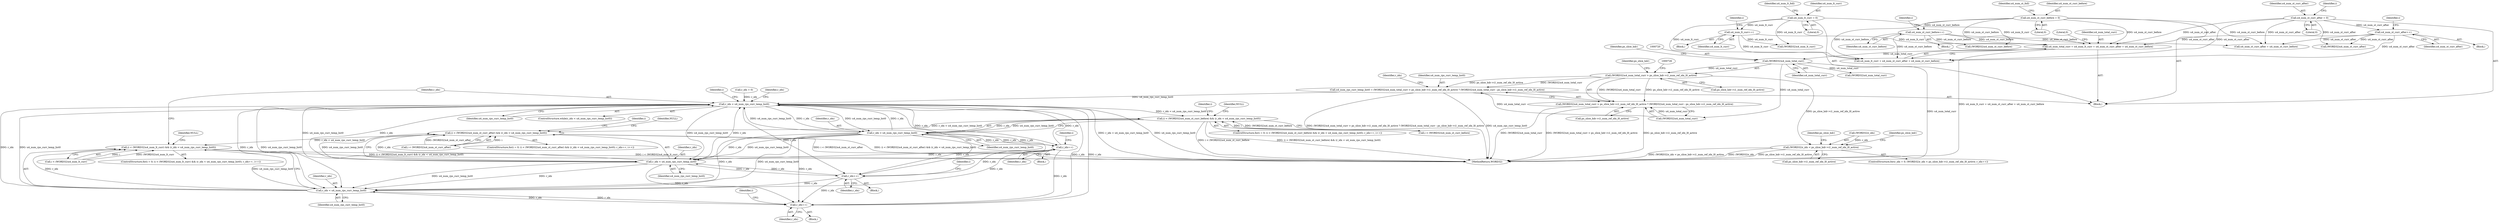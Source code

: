 digraph "0_Android_913d9e8d93d6b81bb8eac3fc2c1426651f5b259d_0@pointer" {
"1000718" [label="(Call,(WORD32)u4_num_total_curr > ps_slice_hdr->i1_num_ref_idx_l0_active)"];
"1000719" [label="(Call,(WORD32)u4_num_total_curr)"];
"1000447" [label="(Call,u4_num_total_curr = u4_num_lt_curr + u4_num_st_curr_after + u4_num_st_curr_before)"];
"1000427" [label="(Call,u4_num_lt_curr++)"];
"1000355" [label="(Call,u4_num_lt_curr = 0)"];
"1000311" [label="(Call,u4_num_st_curr_after = 0)"];
"1000340" [label="(Call,u4_num_st_curr_after++)"];
"1000266" [label="(Call,u4_num_st_curr_before = 0)"];
"1000296" [label="(Call,u4_num_st_curr_before++)"];
"1000715" [label="(Call,u4_num_rps_curr_temp_list0 = (WORD32)u4_num_total_curr > ps_slice_hdr->i1_num_ref_idx_l0_active ? (WORD32)u4_num_total_curr : ps_slice_hdr->i1_num_ref_idx_l0_active)"];
"1000748" [label="(Call,r_idx < u4_num_rps_curr_temp_list0)"];
"1000756" [label="(Call,(i < (WORD32)u4_num_st_curr_before) && (r_idx < u4_num_rps_curr_temp_list0))"];
"1000798" [label="(Call,(i < (WORD32)u4_num_st_curr_after) && (r_idx < u4_num_rps_curr_temp_list0))"];
"1000840" [label="(Call,(i < (WORD32)u4_num_lt_curr) && (r_idx < u4_num_rps_curr_temp_list0))"];
"1000762" [label="(Call,r_idx < u4_num_rps_curr_temp_list0)"];
"1000766" [label="(Call,r_idx++)"];
"1000804" [label="(Call,r_idx < u4_num_rps_curr_temp_list0)"];
"1000808" [label="(Call,r_idx++)"];
"1000846" [label="(Call,r_idx < u4_num_rps_curr_temp_list0)"];
"1000850" [label="(Call,r_idx++)"];
"1000717" [label="(Call,(WORD32)u4_num_total_curr > ps_slice_hdr->i1_num_ref_idx_l0_active ? (WORD32)u4_num_total_curr : ps_slice_hdr->i1_num_ref_idx_l0_active)"];
"1000882" [label="(Call,(WORD32)r_idx < ps_slice_hdr->i1_num_ref_idx_l0_active)"];
"1000311" [label="(Call,u4_num_st_curr_after = 0)"];
"1000752" [label="(ControlStructure,for(i = 0; (i < (WORD32)u4_num_st_curr_before) && (r_idx < u4_num_rps_curr_temp_list0); r_idx++, i++))"];
"1000330" [label="(Block,)"];
"1000764" [label="(Identifier,u4_num_rps_curr_temp_list0)"];
"1000756" [label="(Call,(i < (WORD32)u4_num_st_curr_before) && (r_idx < u4_num_rps_curr_temp_list0))"];
"1000769" [label="(Identifier,i)"];
"1000757" [label="(Call,i < (WORD32)u4_num_st_curr_before)"];
"1000428" [label="(Identifier,u4_num_lt_curr)"];
"1000456" [label="(Literal,0)"];
"1000848" [label="(Identifier,u4_num_rps_curr_temp_list0)"];
"1000112" [label="(Block,)"];
"1000882" [label="(Call,(WORD32)r_idx < ps_slice_hdr->i1_num_ref_idx_l0_active)"];
"1000341" [label="(Identifier,u4_num_st_curr_after)"];
"1000447" [label="(Call,u4_num_total_curr = u4_num_lt_curr + u4_num_st_curr_after + u4_num_st_curr_before)"];
"1000718" [label="(Call,(WORD32)u4_num_total_curr > ps_slice_hdr->i1_num_ref_idx_l0_active)"];
"1000719" [label="(Call,(WORD32)u4_num_total_curr)"];
"1000853" [label="(Identifier,i)"];
"1000715" [label="(Call,u4_num_rps_curr_temp_list0 = (WORD32)u4_num_total_curr > ps_slice_hdr->i1_num_ref_idx_l0_active ? (WORD32)u4_num_total_curr : ps_slice_hdr->i1_num_ref_idx_l0_active)"];
"1000806" [label="(Identifier,u4_num_rps_curr_temp_list0)"];
"1000286" [label="(Block,)"];
"1000804" [label="(Call,r_idx < u4_num_rps_curr_temp_list0)"];
"1000767" [label="(Identifier,r_idx)"];
"1000838" [label="(Identifier,i)"];
"1000773" [label="(Identifier,NULL)"];
"1000296" [label="(Call,u4_num_st_curr_before++)"];
"1000851" [label="(Identifier,r_idx)"];
"1000355" [label="(Call,u4_num_lt_curr = 0)"];
"1000750" [label="(Identifier,u4_num_rps_curr_temp_list0)"];
"1000754" [label="(Identifier,i)"];
"1000451" [label="(Call,u4_num_st_curr_after + u4_num_st_curr_before)"];
"1000840" [label="(Call,(i < (WORD32)u4_num_lt_curr) && (r_idx < u4_num_rps_curr_temp_list0))"];
"1000412" [label="(Block,)"];
"1000297" [label="(Identifier,u4_num_st_curr_before)"];
"1000312" [label="(Identifier,u4_num_st_curr_after)"];
"1000359" [label="(Identifier,u4_num_lt_foll)"];
"1000878" [label="(ControlStructure,for(r_idx = 0; (WORD32)r_idx < ps_slice_hdr->i1_num_ref_idx_l0_active; r_idx++))"];
"1000798" [label="(Call,(i < (WORD32)u4_num_st_curr_after) && (r_idx < u4_num_rps_curr_temp_list0))"];
"1000809" [label="(Identifier,r_idx)"];
"1000316" [label="(Identifier,i)"];
"1000427" [label="(Call,u4_num_lt_curr++)"];
"1000270" [label="(Identifier,u4_num_st_foll)"];
"1000731" [label="(Call,r_idx = 0)"];
"1000723" [label="(Identifier,ps_slice_hdr)"];
"1000805" [label="(Identifier,r_idx)"];
"1000796" [label="(Identifier,i)"];
"1000340" [label="(Call,u4_num_st_curr_after++)"];
"1000967" [label="(Call,(WORD32)u4_num_total_curr)"];
"1000850" [label="(Call,r_idx++)"];
"1000959" [label="(Identifier,ps_slice_hdr)"];
"1000356" [label="(Identifier,u4_num_lt_curr)"];
"1000763" [label="(Identifier,r_idx)"];
"1000841" [label="(Call,i < (WORD32)u4_num_lt_curr)"];
"1000622" [label="(Call,(WORD32)u4_num_st_curr_before)"];
"1000357" [label="(Literal,0)"];
"1000655" [label="(Call,(WORD32)u4_num_st_curr_after)"];
"1000897" [label="(Identifier,ps_slice_hdr)"];
"1000765" [label="(Block,)"];
"1000725" [label="(Call,(WORD32)u4_num_total_curr)"];
"1000324" [label="(Identifier,i)"];
"1000857" [label="(Identifier,NULL)"];
"1000267" [label="(Identifier,u4_num_st_curr_before)"];
"1000847" [label="(Identifier,r_idx)"];
"1000799" [label="(Call,i < (WORD32)u4_num_st_curr_after)"];
"1000496" [label="(Call,(WORD32)u4_num_lt_curr)"];
"1000716" [label="(Identifier,u4_num_rps_curr_temp_list0)"];
"1000280" [label="(Identifier,i)"];
"1000313" [label="(Literal,0)"];
"1000729" [label="(Identifier,ps_slice_hdr)"];
"1000811" [label="(Identifier,i)"];
"1000808" [label="(Call,r_idx++)"];
"1000266" [label="(Call,u4_num_st_curr_before = 0)"];
"1000749" [label="(Identifier,r_idx)"];
"1001300" [label="(MethodReturn,WORD32)"];
"1000268" [label="(Literal,0)"];
"1000722" [label="(Call,ps_slice_hdr->i1_num_ref_idx_l0_active)"];
"1000762" [label="(Call,r_idx < u4_num_rps_curr_temp_list0)"];
"1000721" [label="(Identifier,u4_num_total_curr)"];
"1000794" [label="(ControlStructure,for(i = 0; (i < (WORD32)u4_num_st_curr_after) && (r_idx < u4_num_rps_curr_temp_list0); r_idx++, i++))"];
"1000747" [label="(ControlStructure,while(r_idx < u4_num_rps_curr_temp_list0))"];
"1000728" [label="(Call,ps_slice_hdr->i1_num_ref_idx_l0_active)"];
"1000846" [label="(Call,r_idx < u4_num_rps_curr_temp_list0)"];
"1000880" [label="(Identifier,r_idx)"];
"1000883" [label="(Call,(WORD32)r_idx)"];
"1000849" [label="(Block,)"];
"1000748" [label="(Call,r_idx < u4_num_rps_curr_temp_list0)"];
"1000449" [label="(Call,u4_num_lt_curr + u4_num_st_curr_after + u4_num_st_curr_before)"];
"1000886" [label="(Call,ps_slice_hdr->i1_num_ref_idx_l0_active)"];
"1000836" [label="(ControlStructure,for(i = 0; (i < (WORD32)u4_num_lt_curr) && (r_idx < u4_num_rps_curr_temp_list0); r_idx++, i++))"];
"1000815" [label="(Identifier,NULL)"];
"1000717" [label="(Call,(WORD32)u4_num_total_curr > ps_slice_hdr->i1_num_ref_idx_l0_active ? (WORD32)u4_num_total_curr : ps_slice_hdr->i1_num_ref_idx_l0_active)"];
"1000375" [label="(Identifier,i)"];
"1000732" [label="(Identifier,r_idx)"];
"1000807" [label="(Block,)"];
"1000448" [label="(Identifier,u4_num_total_curr)"];
"1000766" [label="(Call,r_idx++)"];
"1000718" -> "1000717"  [label="AST: "];
"1000718" -> "1000722"  [label="CFG: "];
"1000719" -> "1000718"  [label="AST: "];
"1000722" -> "1000718"  [label="AST: "];
"1000726" -> "1000718"  [label="CFG: "];
"1000729" -> "1000718"  [label="CFG: "];
"1000718" -> "1000715"  [label="DDG: (WORD32)u4_num_total_curr"];
"1000718" -> "1000715"  [label="DDG: ps_slice_hdr->i1_num_ref_idx_l0_active"];
"1000719" -> "1000718"  [label="DDG: u4_num_total_curr"];
"1000718" -> "1000717"  [label="DDG: (WORD32)u4_num_total_curr"];
"1000718" -> "1000717"  [label="DDG: ps_slice_hdr->i1_num_ref_idx_l0_active"];
"1000718" -> "1000882"  [label="DDG: ps_slice_hdr->i1_num_ref_idx_l0_active"];
"1000719" -> "1000721"  [label="CFG: "];
"1000720" -> "1000719"  [label="AST: "];
"1000721" -> "1000719"  [label="AST: "];
"1000723" -> "1000719"  [label="CFG: "];
"1000719" -> "1001300"  [label="DDG: u4_num_total_curr"];
"1000447" -> "1000719"  [label="DDG: u4_num_total_curr"];
"1000719" -> "1000725"  [label="DDG: u4_num_total_curr"];
"1000719" -> "1000967"  [label="DDG: u4_num_total_curr"];
"1000447" -> "1000112"  [label="AST: "];
"1000447" -> "1000449"  [label="CFG: "];
"1000448" -> "1000447"  [label="AST: "];
"1000449" -> "1000447"  [label="AST: "];
"1000456" -> "1000447"  [label="CFG: "];
"1000447" -> "1001300"  [label="DDG: u4_num_lt_curr + u4_num_st_curr_after + u4_num_st_curr_before"];
"1000427" -> "1000447"  [label="DDG: u4_num_lt_curr"];
"1000355" -> "1000447"  [label="DDG: u4_num_lt_curr"];
"1000311" -> "1000447"  [label="DDG: u4_num_st_curr_after"];
"1000340" -> "1000447"  [label="DDG: u4_num_st_curr_after"];
"1000266" -> "1000447"  [label="DDG: u4_num_st_curr_before"];
"1000296" -> "1000447"  [label="DDG: u4_num_st_curr_before"];
"1000427" -> "1000412"  [label="AST: "];
"1000427" -> "1000428"  [label="CFG: "];
"1000428" -> "1000427"  [label="AST: "];
"1000375" -> "1000427"  [label="CFG: "];
"1000355" -> "1000427"  [label="DDG: u4_num_lt_curr"];
"1000427" -> "1000449"  [label="DDG: u4_num_lt_curr"];
"1000427" -> "1000496"  [label="DDG: u4_num_lt_curr"];
"1000355" -> "1000112"  [label="AST: "];
"1000355" -> "1000357"  [label="CFG: "];
"1000356" -> "1000355"  [label="AST: "];
"1000357" -> "1000355"  [label="AST: "];
"1000359" -> "1000355"  [label="CFG: "];
"1000355" -> "1000449"  [label="DDG: u4_num_lt_curr"];
"1000355" -> "1000496"  [label="DDG: u4_num_lt_curr"];
"1000311" -> "1000112"  [label="AST: "];
"1000311" -> "1000313"  [label="CFG: "];
"1000312" -> "1000311"  [label="AST: "];
"1000313" -> "1000311"  [label="AST: "];
"1000316" -> "1000311"  [label="CFG: "];
"1000311" -> "1000340"  [label="DDG: u4_num_st_curr_after"];
"1000311" -> "1000449"  [label="DDG: u4_num_st_curr_after"];
"1000311" -> "1000451"  [label="DDG: u4_num_st_curr_after"];
"1000311" -> "1000655"  [label="DDG: u4_num_st_curr_after"];
"1000340" -> "1000330"  [label="AST: "];
"1000340" -> "1000341"  [label="CFG: "];
"1000341" -> "1000340"  [label="AST: "];
"1000324" -> "1000340"  [label="CFG: "];
"1000340" -> "1000449"  [label="DDG: u4_num_st_curr_after"];
"1000340" -> "1000451"  [label="DDG: u4_num_st_curr_after"];
"1000340" -> "1000655"  [label="DDG: u4_num_st_curr_after"];
"1000266" -> "1000112"  [label="AST: "];
"1000266" -> "1000268"  [label="CFG: "];
"1000267" -> "1000266"  [label="AST: "];
"1000268" -> "1000266"  [label="AST: "];
"1000270" -> "1000266"  [label="CFG: "];
"1000266" -> "1000296"  [label="DDG: u4_num_st_curr_before"];
"1000266" -> "1000449"  [label="DDG: u4_num_st_curr_before"];
"1000266" -> "1000451"  [label="DDG: u4_num_st_curr_before"];
"1000266" -> "1000622"  [label="DDG: u4_num_st_curr_before"];
"1000296" -> "1000286"  [label="AST: "];
"1000296" -> "1000297"  [label="CFG: "];
"1000297" -> "1000296"  [label="AST: "];
"1000280" -> "1000296"  [label="CFG: "];
"1000296" -> "1000449"  [label="DDG: u4_num_st_curr_before"];
"1000296" -> "1000451"  [label="DDG: u4_num_st_curr_before"];
"1000296" -> "1000622"  [label="DDG: u4_num_st_curr_before"];
"1000715" -> "1000112"  [label="AST: "];
"1000715" -> "1000717"  [label="CFG: "];
"1000716" -> "1000715"  [label="AST: "];
"1000717" -> "1000715"  [label="AST: "];
"1000732" -> "1000715"  [label="CFG: "];
"1000715" -> "1001300"  [label="DDG: u4_num_rps_curr_temp_list0"];
"1000715" -> "1001300"  [label="DDG: (WORD32)u4_num_total_curr > ps_slice_hdr->i1_num_ref_idx_l0_active ? (WORD32)u4_num_total_curr : ps_slice_hdr->i1_num_ref_idx_l0_active"];
"1000725" -> "1000715"  [label="DDG: u4_num_total_curr"];
"1000715" -> "1000748"  [label="DDG: u4_num_rps_curr_temp_list0"];
"1000748" -> "1000747"  [label="AST: "];
"1000748" -> "1000750"  [label="CFG: "];
"1000749" -> "1000748"  [label="AST: "];
"1000750" -> "1000748"  [label="AST: "];
"1000754" -> "1000748"  [label="CFG: "];
"1000880" -> "1000748"  [label="CFG: "];
"1000748" -> "1001300"  [label="DDG: r_idx < u4_num_rps_curr_temp_list0"];
"1000748" -> "1001300"  [label="DDG: u4_num_rps_curr_temp_list0"];
"1000766" -> "1000748"  [label="DDG: r_idx"];
"1000808" -> "1000748"  [label="DDG: r_idx"];
"1000762" -> "1000748"  [label="DDG: r_idx"];
"1000762" -> "1000748"  [label="DDG: u4_num_rps_curr_temp_list0"];
"1000731" -> "1000748"  [label="DDG: r_idx"];
"1000846" -> "1000748"  [label="DDG: r_idx"];
"1000846" -> "1000748"  [label="DDG: u4_num_rps_curr_temp_list0"];
"1000850" -> "1000748"  [label="DDG: r_idx"];
"1000804" -> "1000748"  [label="DDG: r_idx"];
"1000804" -> "1000748"  [label="DDG: u4_num_rps_curr_temp_list0"];
"1000748" -> "1000756"  [label="DDG: r_idx < u4_num_rps_curr_temp_list0"];
"1000748" -> "1000762"  [label="DDG: r_idx"];
"1000748" -> "1000762"  [label="DDG: u4_num_rps_curr_temp_list0"];
"1000748" -> "1000766"  [label="DDG: r_idx"];
"1000748" -> "1000804"  [label="DDG: r_idx"];
"1000748" -> "1000804"  [label="DDG: u4_num_rps_curr_temp_list0"];
"1000748" -> "1000808"  [label="DDG: r_idx"];
"1000748" -> "1000846"  [label="DDG: r_idx"];
"1000748" -> "1000846"  [label="DDG: u4_num_rps_curr_temp_list0"];
"1000748" -> "1000850"  [label="DDG: r_idx"];
"1000756" -> "1000752"  [label="AST: "];
"1000756" -> "1000757"  [label="CFG: "];
"1000756" -> "1000762"  [label="CFG: "];
"1000757" -> "1000756"  [label="AST: "];
"1000762" -> "1000756"  [label="AST: "];
"1000773" -> "1000756"  [label="CFG: "];
"1000796" -> "1000756"  [label="CFG: "];
"1000756" -> "1001300"  [label="DDG: i < (WORD32)u4_num_st_curr_before"];
"1000756" -> "1001300"  [label="DDG: (i < (WORD32)u4_num_st_curr_before) && (r_idx < u4_num_rps_curr_temp_list0)"];
"1000757" -> "1000756"  [label="DDG: i"];
"1000757" -> "1000756"  [label="DDG: (WORD32)u4_num_st_curr_before"];
"1000762" -> "1000756"  [label="DDG: r_idx"];
"1000762" -> "1000756"  [label="DDG: u4_num_rps_curr_temp_list0"];
"1000756" -> "1000798"  [label="DDG: r_idx < u4_num_rps_curr_temp_list0"];
"1000798" -> "1000794"  [label="AST: "];
"1000798" -> "1000799"  [label="CFG: "];
"1000798" -> "1000804"  [label="CFG: "];
"1000799" -> "1000798"  [label="AST: "];
"1000804" -> "1000798"  [label="AST: "];
"1000815" -> "1000798"  [label="CFG: "];
"1000838" -> "1000798"  [label="CFG: "];
"1000798" -> "1001300"  [label="DDG: i < (WORD32)u4_num_st_curr_after"];
"1000798" -> "1001300"  [label="DDG: (i < (WORD32)u4_num_st_curr_after) && (r_idx < u4_num_rps_curr_temp_list0)"];
"1000799" -> "1000798"  [label="DDG: i"];
"1000799" -> "1000798"  [label="DDG: (WORD32)u4_num_st_curr_after"];
"1000804" -> "1000798"  [label="DDG: r_idx"];
"1000804" -> "1000798"  [label="DDG: u4_num_rps_curr_temp_list0"];
"1000798" -> "1000840"  [label="DDG: r_idx < u4_num_rps_curr_temp_list0"];
"1000840" -> "1000836"  [label="AST: "];
"1000840" -> "1000841"  [label="CFG: "];
"1000840" -> "1000846"  [label="CFG: "];
"1000841" -> "1000840"  [label="AST: "];
"1000846" -> "1000840"  [label="AST: "];
"1000749" -> "1000840"  [label="CFG: "];
"1000857" -> "1000840"  [label="CFG: "];
"1000840" -> "1001300"  [label="DDG: (i < (WORD32)u4_num_lt_curr) && (r_idx < u4_num_rps_curr_temp_list0)"];
"1000840" -> "1001300"  [label="DDG: i < (WORD32)u4_num_lt_curr"];
"1000841" -> "1000840"  [label="DDG: i"];
"1000841" -> "1000840"  [label="DDG: (WORD32)u4_num_lt_curr"];
"1000846" -> "1000840"  [label="DDG: r_idx"];
"1000846" -> "1000840"  [label="DDG: u4_num_rps_curr_temp_list0"];
"1000762" -> "1000764"  [label="CFG: "];
"1000763" -> "1000762"  [label="AST: "];
"1000764" -> "1000762"  [label="AST: "];
"1000766" -> "1000762"  [label="DDG: r_idx"];
"1000762" -> "1000766"  [label="DDG: r_idx"];
"1000762" -> "1000804"  [label="DDG: r_idx"];
"1000762" -> "1000804"  [label="DDG: u4_num_rps_curr_temp_list0"];
"1000762" -> "1000808"  [label="DDG: r_idx"];
"1000762" -> "1000846"  [label="DDG: r_idx"];
"1000762" -> "1000846"  [label="DDG: u4_num_rps_curr_temp_list0"];
"1000762" -> "1000850"  [label="DDG: r_idx"];
"1000766" -> "1000765"  [label="AST: "];
"1000766" -> "1000767"  [label="CFG: "];
"1000767" -> "1000766"  [label="AST: "];
"1000769" -> "1000766"  [label="CFG: "];
"1000766" -> "1000804"  [label="DDG: r_idx"];
"1000766" -> "1000808"  [label="DDG: r_idx"];
"1000766" -> "1000846"  [label="DDG: r_idx"];
"1000766" -> "1000850"  [label="DDG: r_idx"];
"1000804" -> "1000806"  [label="CFG: "];
"1000805" -> "1000804"  [label="AST: "];
"1000806" -> "1000804"  [label="AST: "];
"1000808" -> "1000804"  [label="DDG: r_idx"];
"1000804" -> "1000808"  [label="DDG: r_idx"];
"1000804" -> "1000846"  [label="DDG: r_idx"];
"1000804" -> "1000846"  [label="DDG: u4_num_rps_curr_temp_list0"];
"1000804" -> "1000850"  [label="DDG: r_idx"];
"1000808" -> "1000807"  [label="AST: "];
"1000808" -> "1000809"  [label="CFG: "];
"1000809" -> "1000808"  [label="AST: "];
"1000811" -> "1000808"  [label="CFG: "];
"1000808" -> "1000846"  [label="DDG: r_idx"];
"1000808" -> "1000850"  [label="DDG: r_idx"];
"1000846" -> "1000848"  [label="CFG: "];
"1000847" -> "1000846"  [label="AST: "];
"1000848" -> "1000846"  [label="AST: "];
"1000850" -> "1000846"  [label="DDG: r_idx"];
"1000846" -> "1000850"  [label="DDG: r_idx"];
"1000850" -> "1000849"  [label="AST: "];
"1000850" -> "1000851"  [label="CFG: "];
"1000851" -> "1000850"  [label="AST: "];
"1000853" -> "1000850"  [label="CFG: "];
"1000717" -> "1000725"  [label="CFG: "];
"1000717" -> "1000728"  [label="CFG: "];
"1000725" -> "1000717"  [label="AST: "];
"1000728" -> "1000717"  [label="AST: "];
"1000717" -> "1001300"  [label="DDG: (WORD32)u4_num_total_curr"];
"1000717" -> "1001300"  [label="DDG: (WORD32)u4_num_total_curr > ps_slice_hdr->i1_num_ref_idx_l0_active"];
"1000717" -> "1001300"  [label="DDG: ps_slice_hdr->i1_num_ref_idx_l0_active"];
"1000725" -> "1000717"  [label="DDG: u4_num_total_curr"];
"1000882" -> "1000878"  [label="AST: "];
"1000882" -> "1000886"  [label="CFG: "];
"1000883" -> "1000882"  [label="AST: "];
"1000886" -> "1000882"  [label="AST: "];
"1000897" -> "1000882"  [label="CFG: "];
"1000959" -> "1000882"  [label="CFG: "];
"1000882" -> "1001300"  [label="DDG: (WORD32)r_idx"];
"1000882" -> "1001300"  [label="DDG: ps_slice_hdr->i1_num_ref_idx_l0_active"];
"1000882" -> "1001300"  [label="DDG: (WORD32)r_idx < ps_slice_hdr->i1_num_ref_idx_l0_active"];
"1000883" -> "1000882"  [label="DDG: r_idx"];
}
